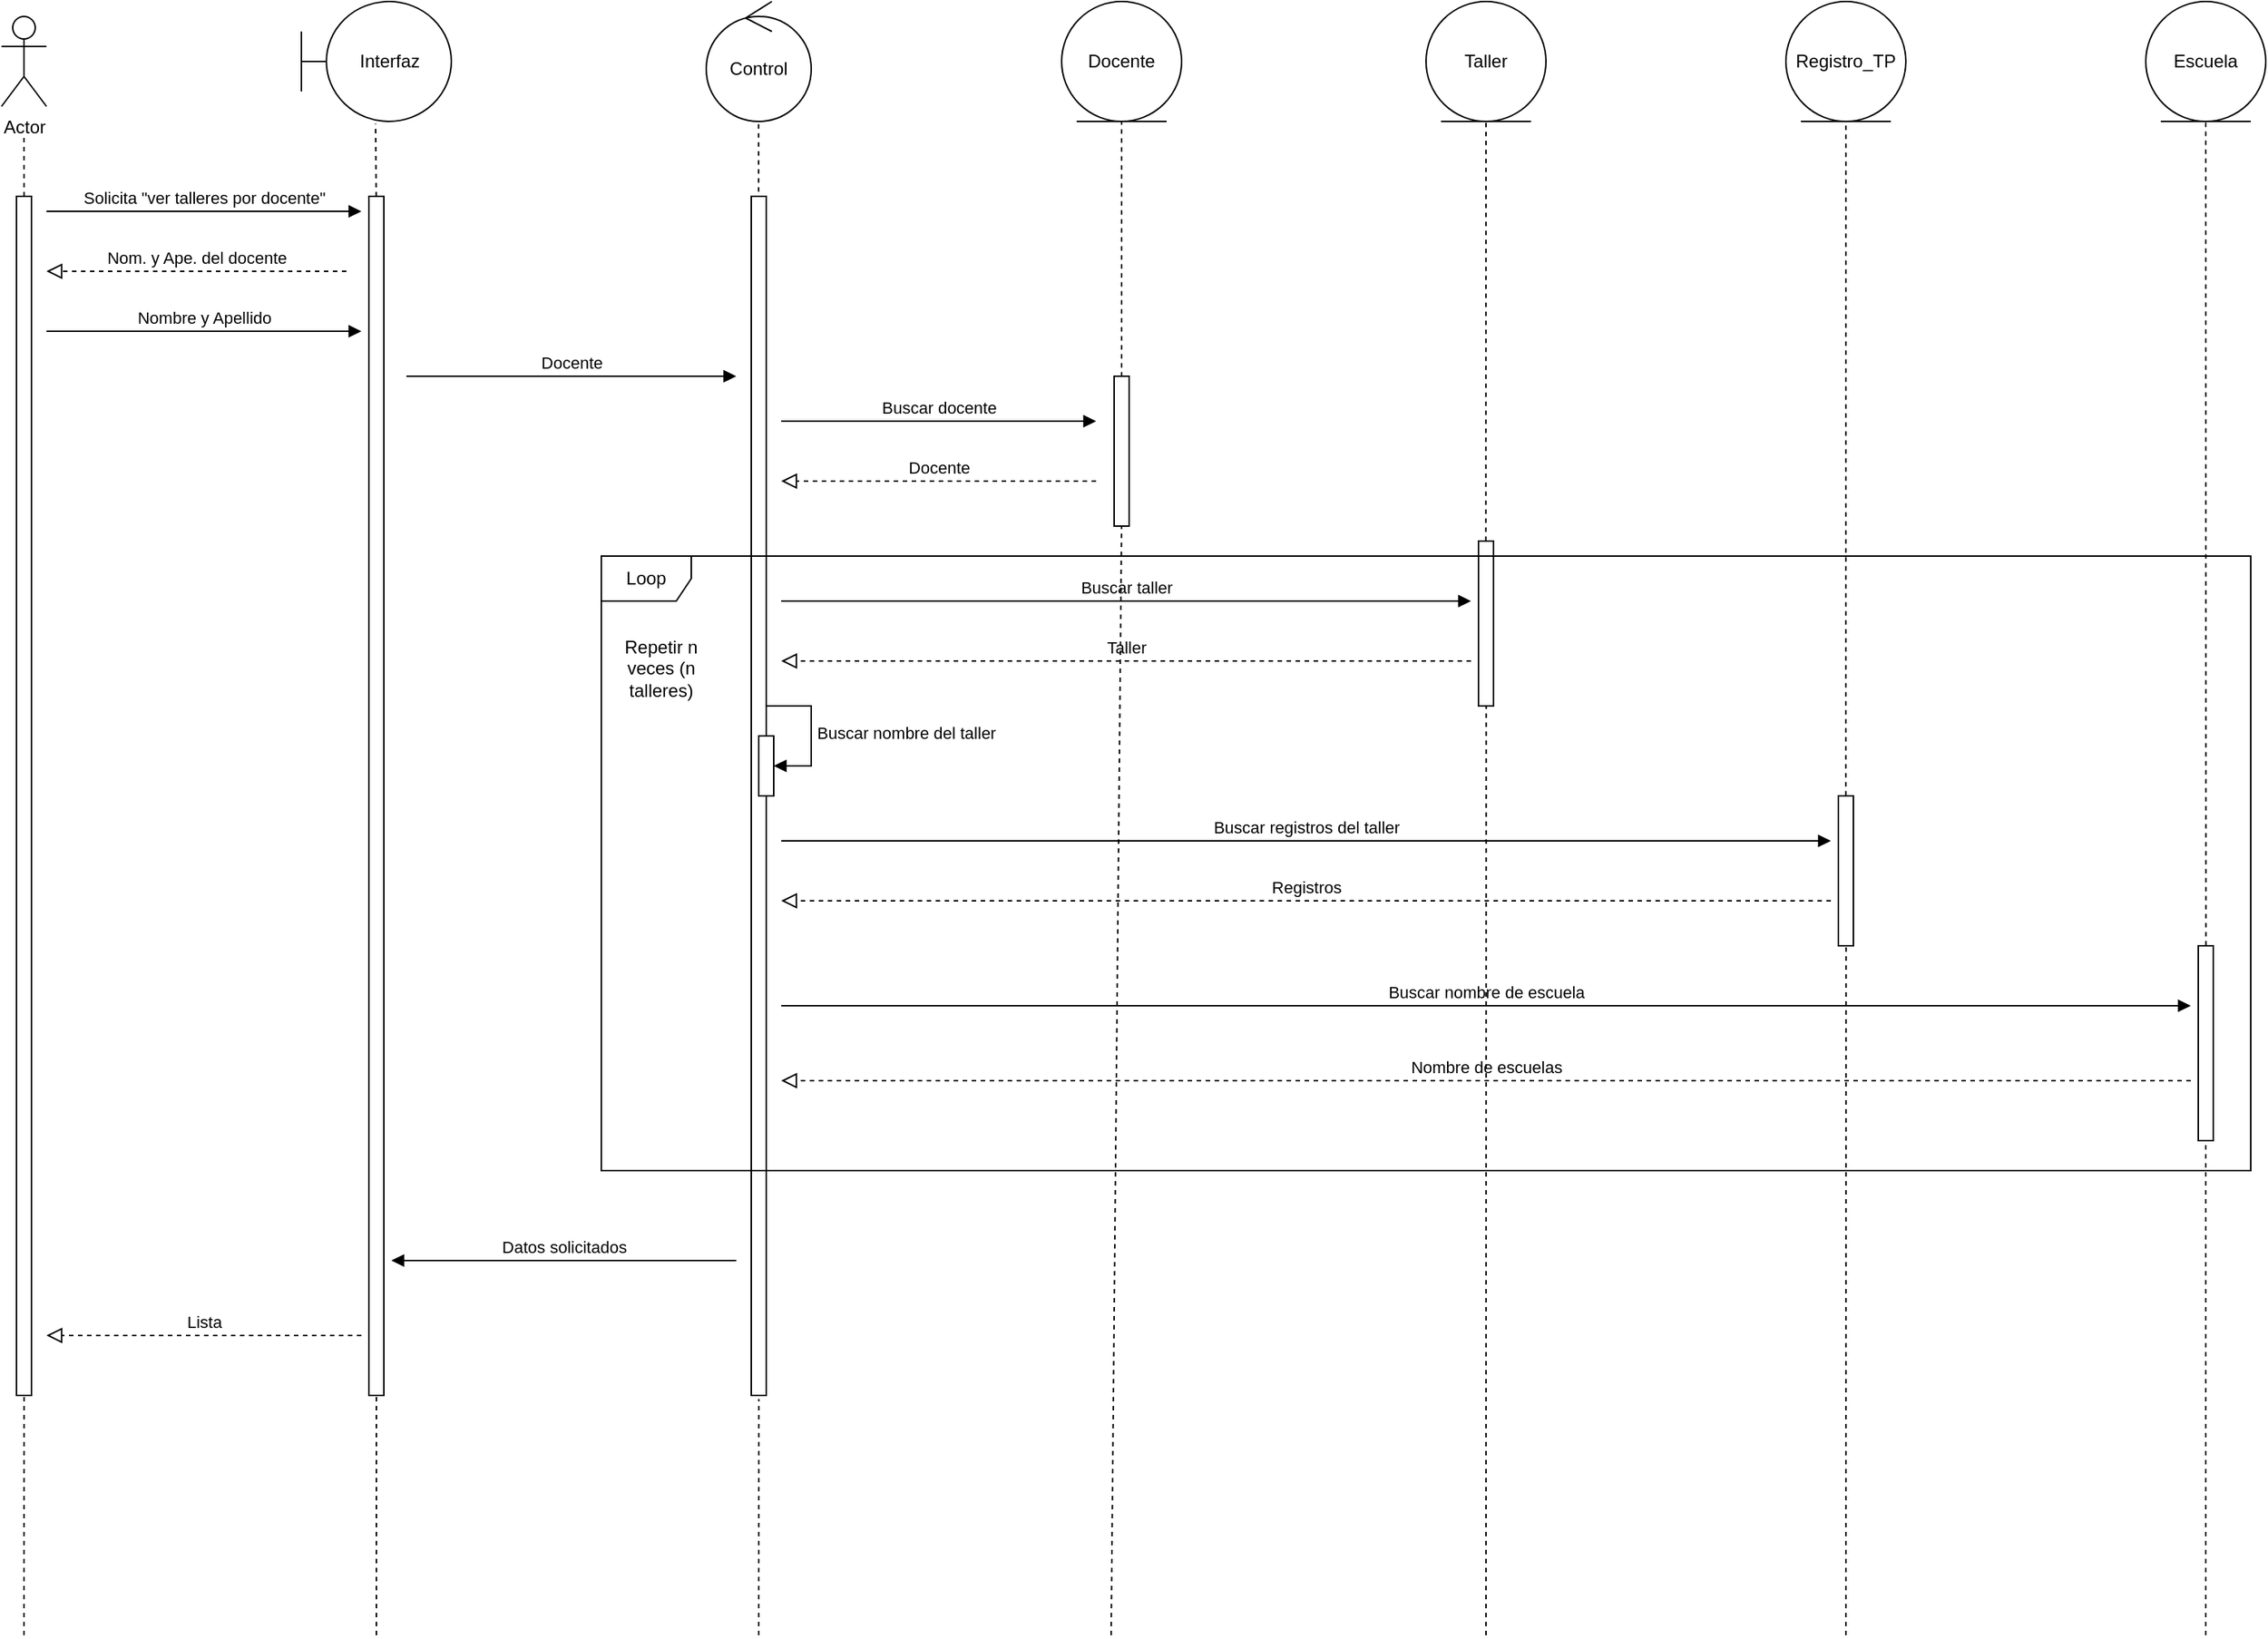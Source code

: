<mxfile version="16.5.1" type="device"><diagram id="R6qz4i6nP0ReoX95RhEw" name="Página-1"><mxGraphModel dx="1736" dy="1090" grid="1" gridSize="10" guides="1" tooltips="1" connect="1" arrows="1" fold="1" page="1" pageScale="1" pageWidth="827" pageHeight="1169" math="0" shadow="0"><root><mxCell id="0"/><mxCell id="1" parent="0"/><mxCell id="Lajttt9zbnR3eBUGJdpo-1" value="Actor" style="shape=umlActor;verticalLabelPosition=bottom;verticalAlign=top;html=1;" vertex="1" parent="1"><mxGeometry x="40" y="40" width="30" height="60" as="geometry"/></mxCell><mxCell id="Lajttt9zbnR3eBUGJdpo-2" value="Interfaz" style="shape=umlBoundary;whiteSpace=wrap;html=1;" vertex="1" parent="1"><mxGeometry x="240" y="30" width="100" height="80" as="geometry"/></mxCell><mxCell id="Lajttt9zbnR3eBUGJdpo-3" value="Control" style="ellipse;shape=umlControl;whiteSpace=wrap;html=1;" vertex="1" parent="1"><mxGeometry x="510" y="30" width="70" height="80" as="geometry"/></mxCell><mxCell id="Lajttt9zbnR3eBUGJdpo-4" value="Docente" style="ellipse;shape=umlEntity;whiteSpace=wrap;html=1;" vertex="1" parent="1"><mxGeometry x="747" y="30" width="80" height="80" as="geometry"/></mxCell><mxCell id="Lajttt9zbnR3eBUGJdpo-5" value="Taller" style="ellipse;shape=umlEntity;whiteSpace=wrap;html=1;" vertex="1" parent="1"><mxGeometry x="990" y="30" width="80" height="80" as="geometry"/></mxCell><mxCell id="Lajttt9zbnR3eBUGJdpo-6" value="Registro_TP" style="ellipse;shape=umlEntity;whiteSpace=wrap;html=1;" vertex="1" parent="1"><mxGeometry x="1230" y="30" width="80" height="80" as="geometry"/></mxCell><mxCell id="Lajttt9zbnR3eBUGJdpo-7" value="Escuela" style="ellipse;shape=umlEntity;whiteSpace=wrap;html=1;" vertex="1" parent="1"><mxGeometry x="1470" y="30" width="80" height="80" as="geometry"/></mxCell><mxCell id="Lajttt9zbnR3eBUGJdpo-8" value="" style="html=1;points=[];perimeter=orthogonalPerimeter;" vertex="1" parent="1"><mxGeometry x="50" y="160" width="10" height="800" as="geometry"/></mxCell><mxCell id="Lajttt9zbnR3eBUGJdpo-9" value="" style="html=1;points=[];perimeter=orthogonalPerimeter;" vertex="1" parent="1"><mxGeometry x="285" y="160" width="10" height="800" as="geometry"/></mxCell><mxCell id="Lajttt9zbnR3eBUGJdpo-10" value="" style="html=1;points=[];perimeter=orthogonalPerimeter;" vertex="1" parent="1"><mxGeometry x="540" y="160" width="10" height="800" as="geometry"/></mxCell><mxCell id="Lajttt9zbnR3eBUGJdpo-11" value="Solicita &quot;ver talleres por docente&quot;" style="html=1;verticalAlign=bottom;endArrow=block;rounded=0;" edge="1" parent="1"><mxGeometry width="80" relative="1" as="geometry"><mxPoint x="70" y="170" as="sourcePoint"/><mxPoint x="280" y="170" as="targetPoint"/></mxGeometry></mxCell><mxCell id="Lajttt9zbnR3eBUGJdpo-12" value="Nombre y Apellido" style="html=1;verticalAlign=bottom;endArrow=block;rounded=0;" edge="1" parent="1"><mxGeometry width="80" relative="1" as="geometry"><mxPoint x="70" y="250" as="sourcePoint"/><mxPoint x="280" y="250" as="targetPoint"/></mxGeometry></mxCell><mxCell id="Lajttt9zbnR3eBUGJdpo-13" value="Nom. y Ape. del docente" style="html=1;verticalAlign=bottom;endArrow=block;dashed=1;endSize=8;rounded=0;endFill=0;" edge="1" parent="1"><mxGeometry relative="1" as="geometry"><mxPoint x="270" y="210" as="sourcePoint"/><mxPoint x="70" y="210" as="targetPoint"/></mxGeometry></mxCell><mxCell id="Lajttt9zbnR3eBUGJdpo-14" value="Docente" style="html=1;verticalAlign=bottom;endArrow=block;rounded=0;" edge="1" parent="1"><mxGeometry width="80" relative="1" as="geometry"><mxPoint x="310" y="280" as="sourcePoint"/><mxPoint x="530" y="280" as="targetPoint"/></mxGeometry></mxCell><mxCell id="Lajttt9zbnR3eBUGJdpo-15" value="" style="html=1;points=[];perimeter=orthogonalPerimeter;" vertex="1" parent="1"><mxGeometry x="782" y="280" width="10" height="100" as="geometry"/></mxCell><mxCell id="Lajttt9zbnR3eBUGJdpo-16" value="Buscar docente" style="html=1;verticalAlign=bottom;endArrow=block;rounded=0;" edge="1" parent="1"><mxGeometry width="80" relative="1" as="geometry"><mxPoint x="560" y="310" as="sourcePoint"/><mxPoint x="770" y="310" as="targetPoint"/></mxGeometry></mxCell><mxCell id="Lajttt9zbnR3eBUGJdpo-17" value="Docente" style="html=1;verticalAlign=bottom;endArrow=block;dashed=1;endSize=8;rounded=0;endFill=0;" edge="1" parent="1"><mxGeometry relative="1" as="geometry"><mxPoint x="770" y="350" as="sourcePoint"/><mxPoint x="560" y="350" as="targetPoint"/></mxGeometry></mxCell><mxCell id="Lajttt9zbnR3eBUGJdpo-18" value="" style="html=1;points=[];perimeter=orthogonalPerimeter;" vertex="1" parent="1"><mxGeometry x="1025" y="390" width="10" height="110" as="geometry"/></mxCell><mxCell id="Lajttt9zbnR3eBUGJdpo-19" value="Buscar taller" style="html=1;verticalAlign=bottom;endArrow=block;rounded=0;" edge="1" parent="1"><mxGeometry width="80" relative="1" as="geometry"><mxPoint x="560" y="430" as="sourcePoint"/><mxPoint x="1020" y="430" as="targetPoint"/></mxGeometry></mxCell><mxCell id="Lajttt9zbnR3eBUGJdpo-20" value="Taller" style="html=1;verticalAlign=bottom;endArrow=block;dashed=1;endSize=8;rounded=0;endFill=0;" edge="1" parent="1"><mxGeometry relative="1" as="geometry"><mxPoint x="1020" y="470" as="sourcePoint"/><mxPoint x="560" y="470" as="targetPoint"/></mxGeometry></mxCell><mxCell id="Lajttt9zbnR3eBUGJdpo-23" value="" style="html=1;points=[];perimeter=orthogonalPerimeter;" vertex="1" parent="1"><mxGeometry x="545" y="520" width="10" height="40" as="geometry"/></mxCell><mxCell id="Lajttt9zbnR3eBUGJdpo-24" value="Buscar nombre del taller" style="edgeStyle=orthogonalEdgeStyle;html=1;align=left;spacingLeft=2;endArrow=block;rounded=0;entryX=1;entryY=0.5;entryDx=0;entryDy=0;entryPerimeter=0;" edge="1" target="Lajttt9zbnR3eBUGJdpo-23" parent="1"><mxGeometry relative="1" as="geometry"><mxPoint x="550" y="500" as="sourcePoint"/><Array as="points"><mxPoint x="580" y="500"/><mxPoint x="580" y="540"/></Array></mxGeometry></mxCell><mxCell id="Lajttt9zbnR3eBUGJdpo-25" value="" style="html=1;points=[];perimeter=orthogonalPerimeter;" vertex="1" parent="1"><mxGeometry x="1265" y="560" width="10" height="100" as="geometry"/></mxCell><mxCell id="Lajttt9zbnR3eBUGJdpo-26" value="Buscar registros del taller" style="html=1;verticalAlign=bottom;endArrow=block;rounded=0;" edge="1" parent="1"><mxGeometry width="80" relative="1" as="geometry"><mxPoint x="560" y="590" as="sourcePoint"/><mxPoint x="1260" y="590" as="targetPoint"/></mxGeometry></mxCell><mxCell id="Lajttt9zbnR3eBUGJdpo-27" value="Registros" style="html=1;verticalAlign=bottom;endArrow=block;dashed=1;endSize=8;rounded=0;endFill=0;" edge="1" parent="1"><mxGeometry relative="1" as="geometry"><mxPoint x="1260" y="630" as="sourcePoint"/><mxPoint x="560" y="630" as="targetPoint"/></mxGeometry></mxCell><mxCell id="Lajttt9zbnR3eBUGJdpo-28" value="" style="html=1;points=[];perimeter=orthogonalPerimeter;" vertex="1" parent="1"><mxGeometry x="1505" y="660" width="10" height="130" as="geometry"/></mxCell><mxCell id="Lajttt9zbnR3eBUGJdpo-29" value="Buscar nombre de escuela" style="html=1;verticalAlign=bottom;endArrow=block;rounded=0;" edge="1" parent="1"><mxGeometry width="80" relative="1" as="geometry"><mxPoint x="560" y="700" as="sourcePoint"/><mxPoint x="1500" y="700" as="targetPoint"/></mxGeometry></mxCell><mxCell id="Lajttt9zbnR3eBUGJdpo-30" value="Nombre de escuelas" style="html=1;verticalAlign=bottom;endArrow=block;dashed=1;endSize=8;rounded=0;endFill=0;" edge="1" parent="1"><mxGeometry relative="1" as="geometry"><mxPoint x="1500" y="750" as="sourcePoint"/><mxPoint x="560" y="750" as="targetPoint"/></mxGeometry></mxCell><mxCell id="Lajttt9zbnR3eBUGJdpo-31" value="" style="endArrow=none;dashed=1;html=1;rounded=0;exitX=0.5;exitY=0.002;exitDx=0;exitDy=0;exitPerimeter=0;entryX=0.5;entryY=1;entryDx=0;entryDy=0;" edge="1" parent="1" source="Lajttt9zbnR3eBUGJdpo-15" target="Lajttt9zbnR3eBUGJdpo-4"><mxGeometry width="50" height="50" relative="1" as="geometry"><mxPoint x="740" y="290" as="sourcePoint"/><mxPoint x="700" y="230" as="targetPoint"/></mxGeometry></mxCell><mxCell id="Lajttt9zbnR3eBUGJdpo-32" value="" style="endArrow=none;dashed=1;html=1;rounded=0;exitX=0.489;exitY=-0.001;exitDx=0;exitDy=0;exitPerimeter=0;entryX=0.5;entryY=1;entryDx=0;entryDy=0;" edge="1" parent="1" source="Lajttt9zbnR3eBUGJdpo-18" target="Lajttt9zbnR3eBUGJdpo-5"><mxGeometry width="50" height="50" relative="1" as="geometry"><mxPoint x="1030" y="390" as="sourcePoint"/><mxPoint x="1190" y="260" as="targetPoint"/></mxGeometry></mxCell><mxCell id="Lajttt9zbnR3eBUGJdpo-33" value="" style="endArrow=none;dashed=1;html=1;rounded=0;exitX=0.495;exitY=-0.002;exitDx=0;exitDy=0;exitPerimeter=0;entryX=0.5;entryY=1;entryDx=0;entryDy=0;" edge="1" parent="1" source="Lajttt9zbnR3eBUGJdpo-25" target="Lajttt9zbnR3eBUGJdpo-6"><mxGeometry width="50" height="50" relative="1" as="geometry"><mxPoint x="1280" y="540" as="sourcePoint"/><mxPoint x="1350" y="390" as="targetPoint"/></mxGeometry></mxCell><mxCell id="Lajttt9zbnR3eBUGJdpo-35" value="" style="endArrow=none;dashed=1;html=1;rounded=0;exitX=0.513;exitY=-0.002;exitDx=0;exitDy=0;exitPerimeter=0;entryX=0.5;entryY=1;entryDx=0;entryDy=0;" edge="1" parent="1" source="Lajttt9zbnR3eBUGJdpo-28" target="Lajttt9zbnR3eBUGJdpo-7"><mxGeometry width="50" height="50" relative="1" as="geometry"><mxPoint x="1520" y="620" as="sourcePoint"/><mxPoint x="1460" y="470" as="targetPoint"/></mxGeometry></mxCell><mxCell id="Lajttt9zbnR3eBUGJdpo-36" value="" style="endArrow=none;dashed=1;html=1;rounded=0;entryX=0.488;entryY=-0.001;entryDx=0;entryDy=0;entryPerimeter=0;exitX=0.498;exitY=1.024;exitDx=0;exitDy=0;exitPerimeter=0;" edge="1" parent="1" source="Lajttt9zbnR3eBUGJdpo-3" target="Lajttt9zbnR3eBUGJdpo-10"><mxGeometry width="50" height="50" relative="1" as="geometry"><mxPoint x="370" y="350" as="sourcePoint"/><mxPoint x="420" y="300" as="targetPoint"/></mxGeometry></mxCell><mxCell id="Lajttt9zbnR3eBUGJdpo-37" value="" style="endArrow=none;dashed=1;html=1;rounded=0;exitX=0.488;exitY=0;exitDx=0;exitDy=0;exitPerimeter=0;entryX=0.495;entryY=1.021;entryDx=0;entryDy=0;entryPerimeter=0;" edge="1" parent="1" source="Lajttt9zbnR3eBUGJdpo-9" target="Lajttt9zbnR3eBUGJdpo-2"><mxGeometry width="50" height="50" relative="1" as="geometry"><mxPoint x="330" y="150" as="sourcePoint"/><mxPoint x="420" y="300" as="targetPoint"/></mxGeometry></mxCell><mxCell id="Lajttt9zbnR3eBUGJdpo-38" value="" style="endArrow=none;dashed=1;html=1;rounded=0;exitX=0.507;exitY=0;exitDx=0;exitDy=0;exitPerimeter=0;" edge="1" parent="1" source="Lajttt9zbnR3eBUGJdpo-8"><mxGeometry width="50" height="50" relative="1" as="geometry"><mxPoint x="100" y="220" as="sourcePoint"/><mxPoint x="55" y="120" as="targetPoint"/></mxGeometry></mxCell><mxCell id="Lajttt9zbnR3eBUGJdpo-39" value="" style="endArrow=none;dashed=1;html=1;rounded=0;entryX=0.497;entryY=0.999;entryDx=0;entryDy=0;entryPerimeter=0;" edge="1" parent="1" target="Lajttt9zbnR3eBUGJdpo-15"><mxGeometry width="50" height="50" relative="1" as="geometry"><mxPoint x="780" y="1120" as="sourcePoint"/><mxPoint x="787" y="390" as="targetPoint"/></mxGeometry></mxCell><mxCell id="Lajttt9zbnR3eBUGJdpo-40" value="" style="endArrow=none;dashed=1;html=1;rounded=0;entryX=0.514;entryY=1;entryDx=0;entryDy=0;entryPerimeter=0;" edge="1" parent="1" target="Lajttt9zbnR3eBUGJdpo-18"><mxGeometry width="50" height="50" relative="1" as="geometry"><mxPoint x="1030" y="1120" as="sourcePoint"/><mxPoint x="1020" y="510" as="targetPoint"/></mxGeometry></mxCell><mxCell id="Lajttt9zbnR3eBUGJdpo-41" value="" style="endArrow=none;dashed=1;html=1;rounded=0;entryX=0.514;entryY=1;entryDx=0;entryDy=0;entryPerimeter=0;" edge="1" parent="1" target="Lajttt9zbnR3eBUGJdpo-25"><mxGeometry width="50" height="50" relative="1" as="geometry"><mxPoint x="1270" y="1120" as="sourcePoint"/><mxPoint x="1260" y="670" as="targetPoint"/></mxGeometry></mxCell><mxCell id="Lajttt9zbnR3eBUGJdpo-42" value="" style="endArrow=none;dashed=1;html=1;rounded=0;" edge="1" parent="1"><mxGeometry width="50" height="50" relative="1" as="geometry"><mxPoint x="1510" y="1120" as="sourcePoint"/><mxPoint x="1510" y="790" as="targetPoint"/></mxGeometry></mxCell><mxCell id="Lajttt9zbnR3eBUGJdpo-43" value="Loop" style="shape=umlFrame;whiteSpace=wrap;html=1;" vertex="1" parent="1"><mxGeometry x="440" y="400" width="1100" height="410" as="geometry"/></mxCell><mxCell id="Lajttt9zbnR3eBUGJdpo-45" value="Repetir n veces (n talleres)" style="text;html=1;strokeColor=none;fillColor=none;align=center;verticalAlign=middle;whiteSpace=wrap;rounded=0;" vertex="1" parent="1"><mxGeometry x="450" y="460" width="60" height="30" as="geometry"/></mxCell><mxCell id="Lajttt9zbnR3eBUGJdpo-47" value="Datos solicitados" style="html=1;verticalAlign=bottom;endArrow=block;rounded=0;" edge="1" parent="1"><mxGeometry width="80" relative="1" as="geometry"><mxPoint x="530" y="870" as="sourcePoint"/><mxPoint x="300" y="870" as="targetPoint"/></mxGeometry></mxCell><mxCell id="Lajttt9zbnR3eBUGJdpo-48" value="Lista" style="html=1;verticalAlign=bottom;endArrow=block;dashed=1;endSize=8;rounded=0;endFill=0;" edge="1" parent="1"><mxGeometry relative="1" as="geometry"><mxPoint x="280" y="920" as="sourcePoint"/><mxPoint x="70" y="920" as="targetPoint"/></mxGeometry></mxCell><mxCell id="Lajttt9zbnR3eBUGJdpo-49" value="" style="endArrow=none;dashed=1;html=1;rounded=0;entryX=0.508;entryY=1.001;entryDx=0;entryDy=0;entryPerimeter=0;" edge="1" parent="1" target="Lajttt9zbnR3eBUGJdpo-8"><mxGeometry width="50" height="50" relative="1" as="geometry"><mxPoint x="55" y="1120" as="sourcePoint"/><mxPoint x="80" y="900" as="targetPoint"/></mxGeometry></mxCell><mxCell id="Lajttt9zbnR3eBUGJdpo-50" value="" style="endArrow=none;dashed=1;html=1;rounded=0;entryX=0.5;entryY=1;entryDx=0;entryDy=0;entryPerimeter=0;" edge="1" parent="1" target="Lajttt9zbnR3eBUGJdpo-9"><mxGeometry width="50" height="50" relative="1" as="geometry"><mxPoint x="290" y="1120" as="sourcePoint"/><mxPoint x="360" y="1010" as="targetPoint"/></mxGeometry></mxCell><mxCell id="Lajttt9zbnR3eBUGJdpo-51" value="" style="endArrow=none;dashed=1;html=1;rounded=0;entryX=0.508;entryY=1.003;entryDx=0;entryDy=0;entryPerimeter=0;" edge="1" parent="1" target="Lajttt9zbnR3eBUGJdpo-10"><mxGeometry width="50" height="50" relative="1" as="geometry"><mxPoint x="545" y="1120" as="sourcePoint"/><mxPoint x="530" y="990" as="targetPoint"/></mxGeometry></mxCell></root></mxGraphModel></diagram></mxfile>